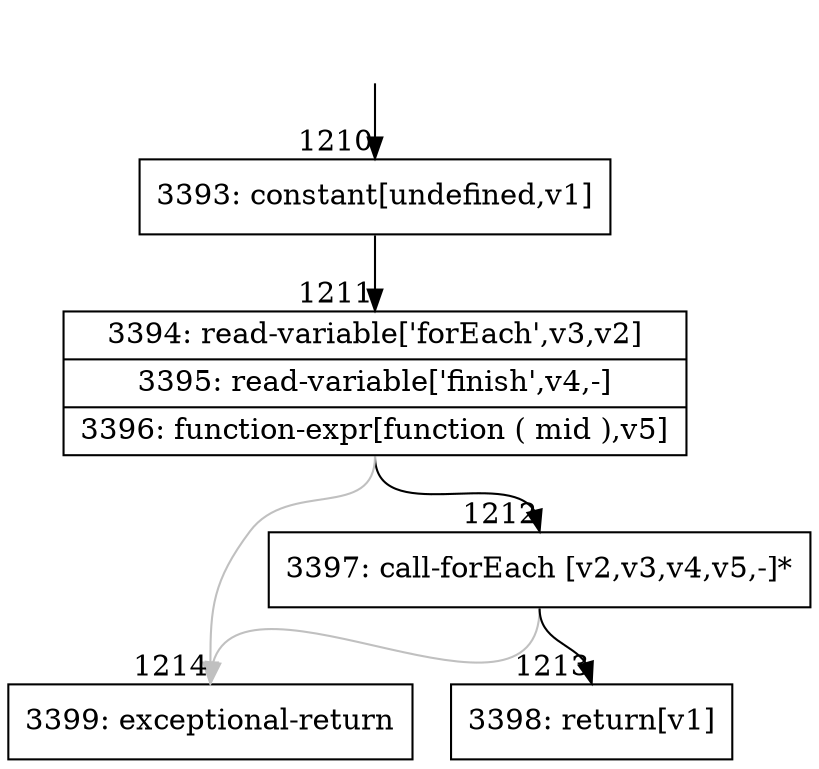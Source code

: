 digraph {
rankdir="TD"
BB_entry85[shape=none,label=""];
BB_entry85 -> BB1210 [tailport=s, headport=n, headlabel="    1210"]
BB1210 [shape=record label="{3393: constant[undefined,v1]}" ] 
BB1210 -> BB1211 [tailport=s, headport=n, headlabel="      1211"]
BB1211 [shape=record label="{3394: read-variable['forEach',v3,v2]|3395: read-variable['finish',v4,-]|3396: function-expr[function ( mid ),v5]}" ] 
BB1211 -> BB1212 [tailport=s, headport=n, headlabel="      1212"]
BB1211 -> BB1214 [tailport=s, headport=n, color=gray, headlabel="      1214"]
BB1212 [shape=record label="{3397: call-forEach [v2,v3,v4,v5,-]*}" ] 
BB1212 -> BB1213 [tailport=s, headport=n, headlabel="      1213"]
BB1212 -> BB1214 [tailport=s, headport=n, color=gray]
BB1213 [shape=record label="{3398: return[v1]}" ] 
BB1214 [shape=record label="{3399: exceptional-return}" ] 
//#$~ 1523
}
